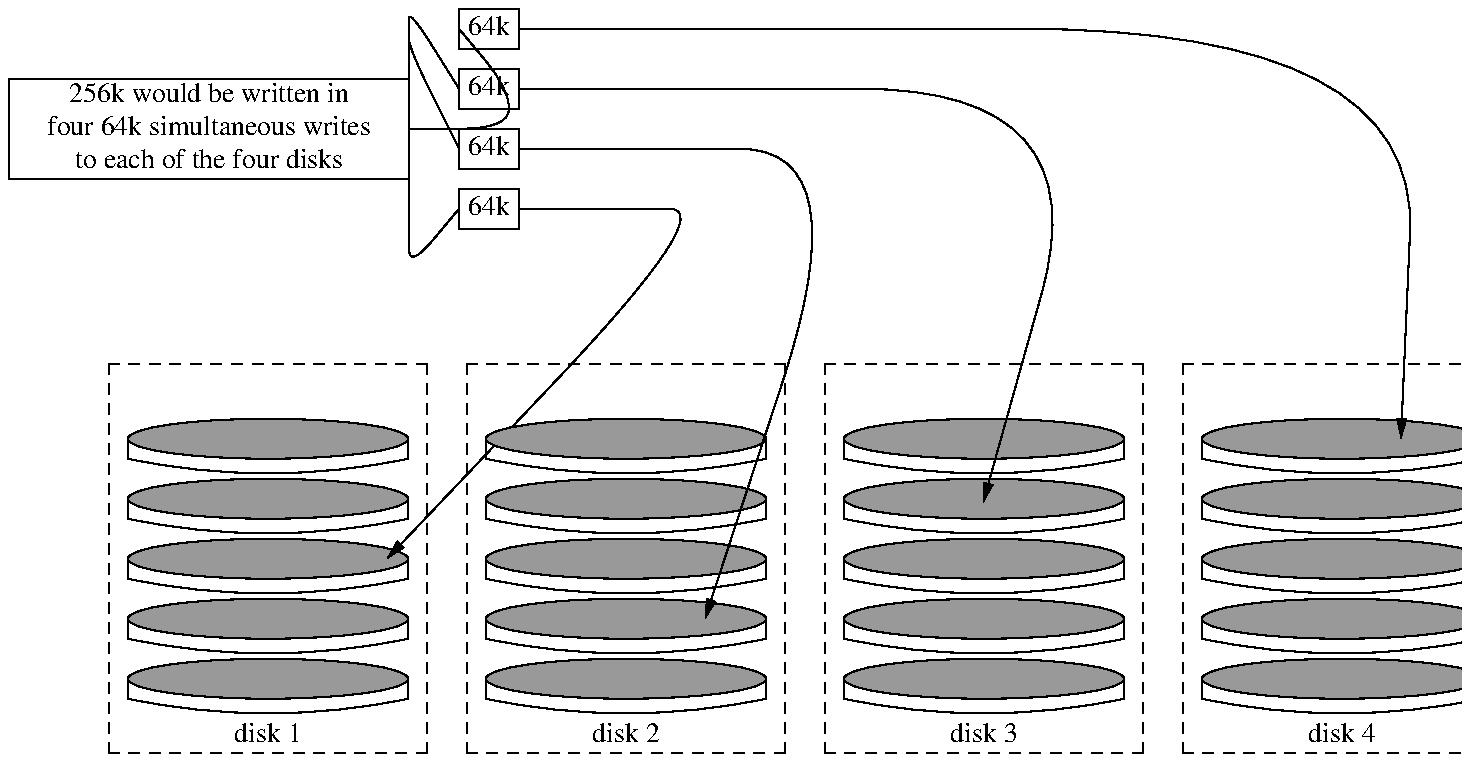 .\" $FreeBSD: doc/share/images/books/handbook/geom/striping.pic,v 1.2 2007/05/19 20:23:57 therek Exp $
.PS

define  disk_box {
	offset = 0.3
	line dashed from $1 + (-offset, -offset) to ($1.x, $2.y) + (-offset, offset)
	line dashed from last line.end to $2 + (offset, offset)
	line dashed from last line.end to ($2.x, $1.y) + (offset, -offset)
	line dashed from last line.end to $1 + (-offset, -offset)
}

define disk {
       ellipse wid 1.4 ht 0.2 fill 0.4
       line down 0.1 from last ellipse.w
       line down 0.1 from last ellipse.e
       arc cw rad 3.4 to last ellipse.w + (0, -0.1)
       for i = 1 to 4 do {
       ellipse wid 1.4 ht 0.2 fill 0.4 at last ellipse.s - (0, 0.2) fill 0.4
       line down 0.1 from last ellipse.w
       line down 0.1 from last ellipse.e
       arc cw rad 3.4 to last ellipse.w + (0, -0.1)
       }
       disk_box(last ellipse.sw, 1st ellipse.ne)
}

A: box wid 2 "256k would be written in" "four 64k simultaneous writes" "to each of the four disks"

B1: box ht 0.2 wid 0.3 "64k" at A.e + (0.4, 0.5)
B2: box ht 0.2 wid 0.3 "64k" at A.e + (0.4, 0.2)
B3: box ht 0.2 wid 0.3 "64k" at A.e + (0.4, -0.1)
B4: box ht 0.2 wid 0.3 "64k" at A.e + (0.4, -0.4)

move to A.s + (-0.5, -1.9)
[disk];"disk 1" at last [].s above
spline from B4.e then right 0.5 then to last [].e + (-0.2, 0.0) ->

move to last [].e + (0.2,0)
[disk];"disk 2" at last [].s above
spline from B3.e then right 1.2 then to last [].e + (-0.4, -0.3) ->

move to last [].e + (0.2,0)
[disk];"disk 3" at last [].s above
spline from B2.e then right 2.4 then to last [].e + (-0.8, 0.28) ->

move to last [].e + (0.2,0)
[disk];"disk 4" at last [].s above
spline from B1.e then right 4 then to last [].e + (-0.5, 0.6) ->

spline from A.e then up 0.2 then to B1.w
spline from A.e then up 0.1 then to B2.w
spline from A.e then down 0.1 then to B3.w
spline from A.e then down 0.2 then to B4.w

.PE
